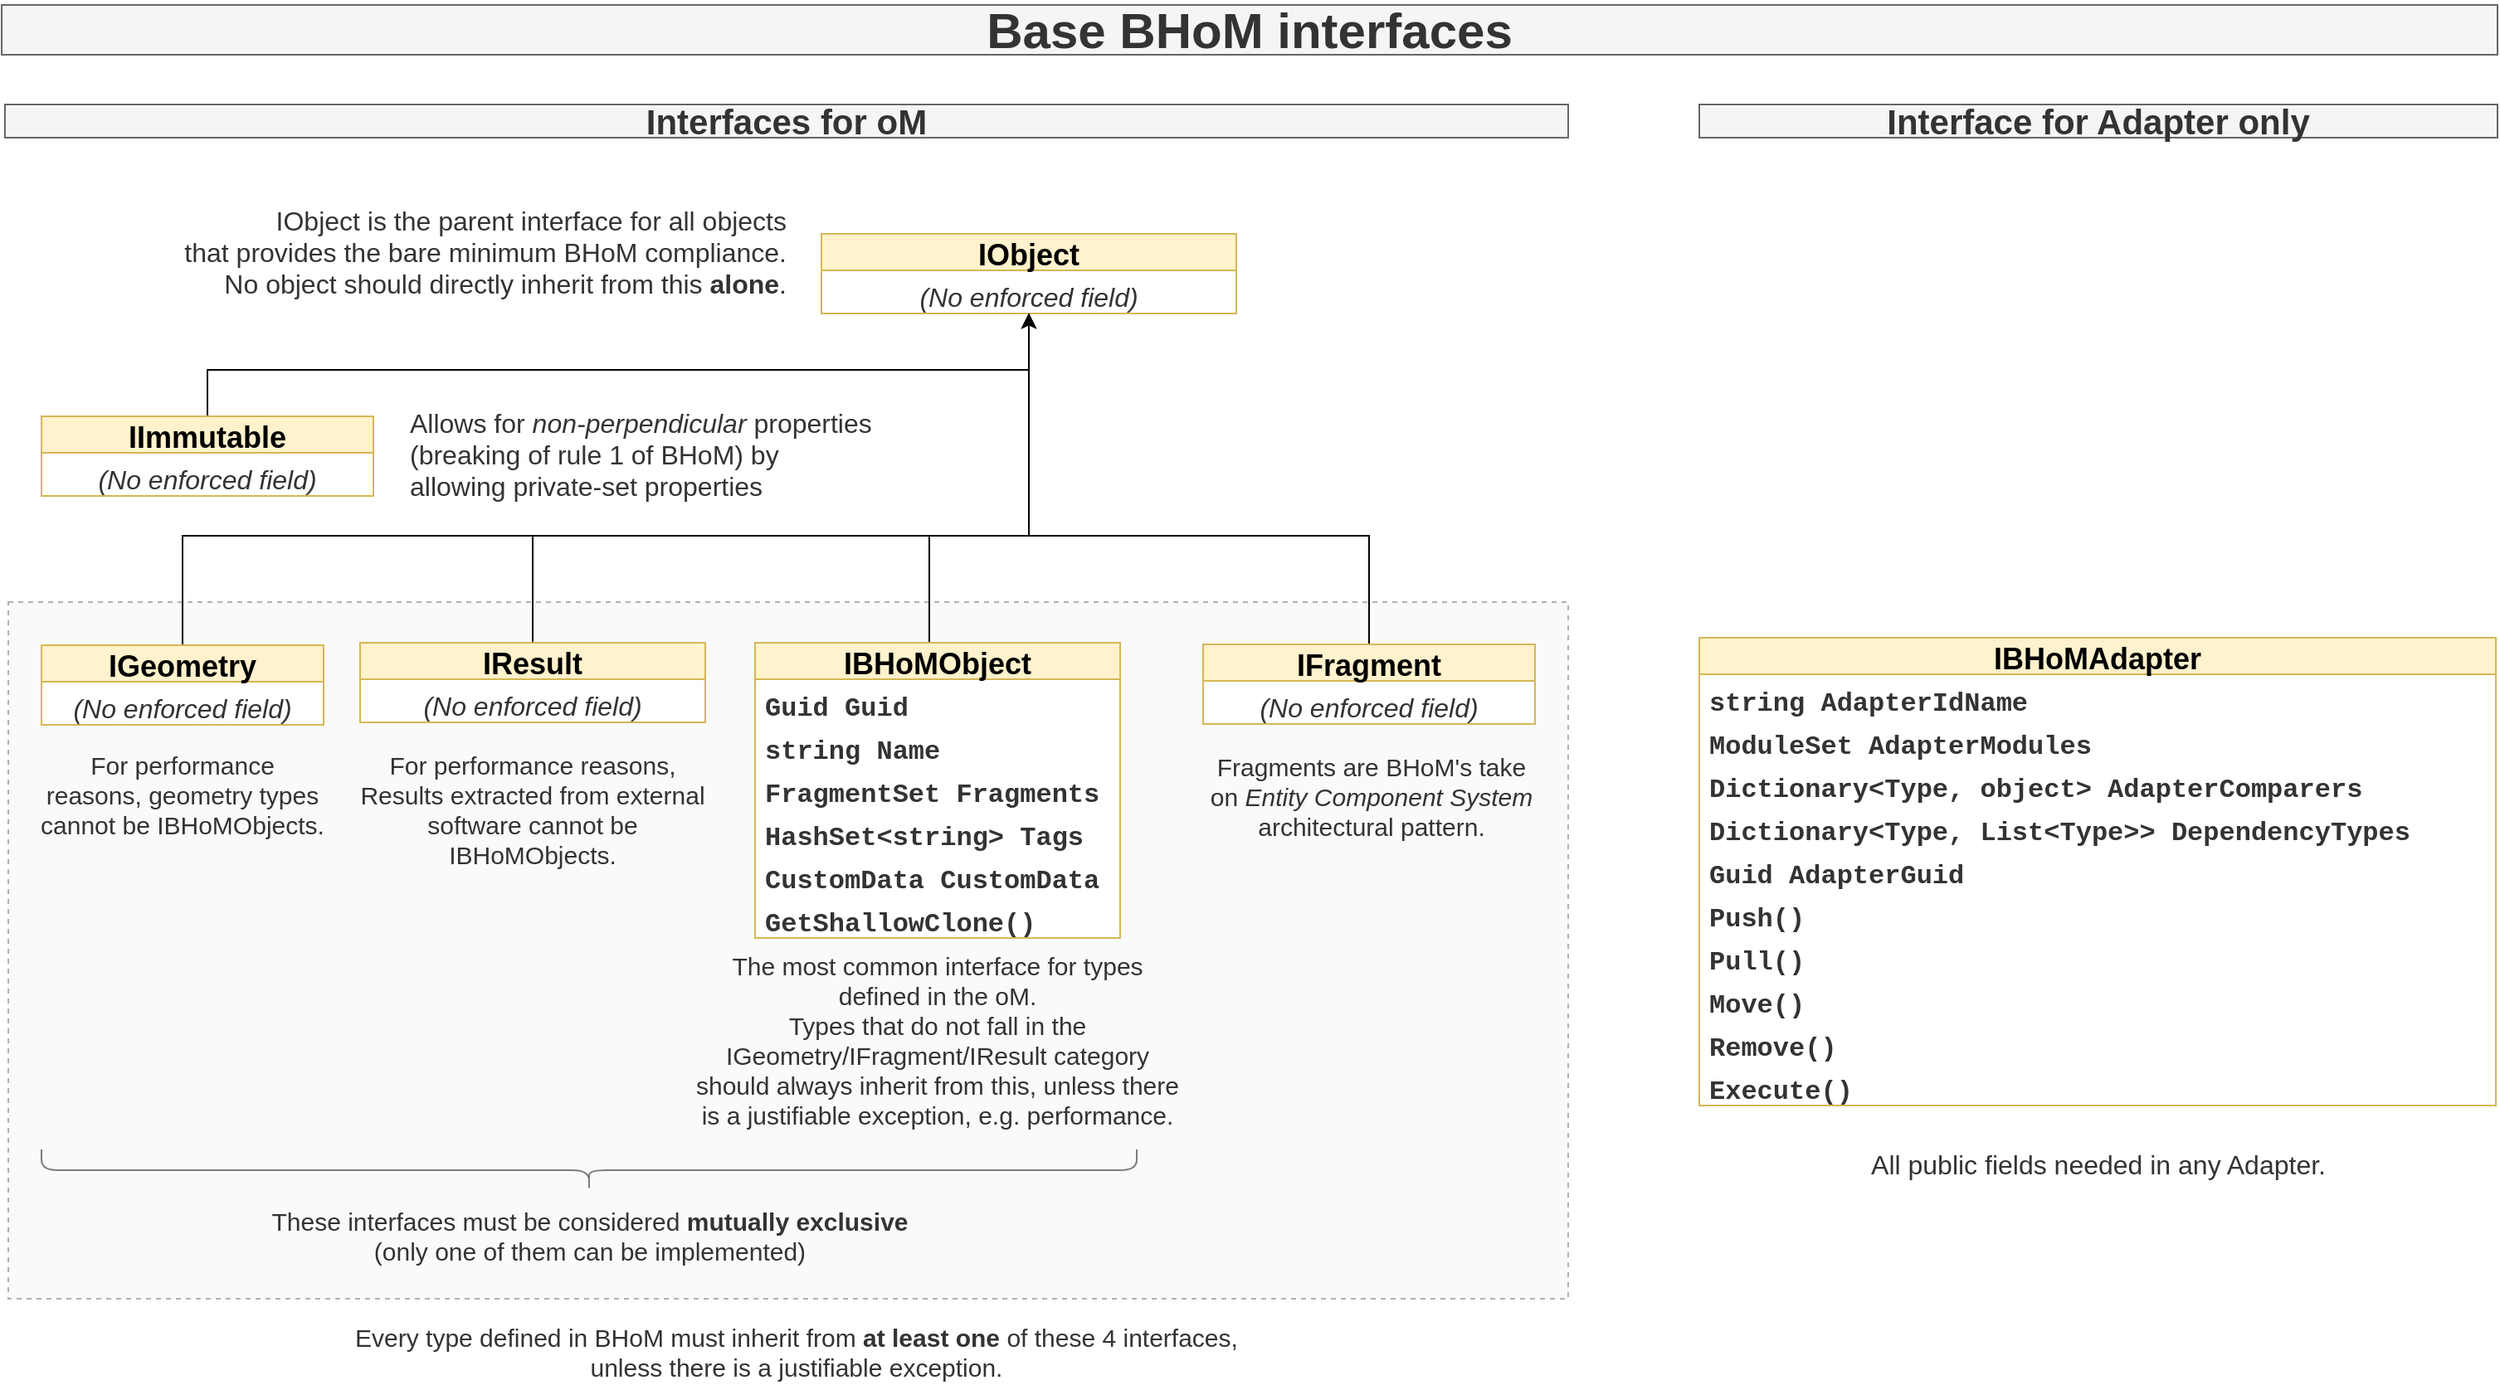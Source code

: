 <mxfile version="20.8.10" type="device"><diagram id="4eugG7ct3kkNetZOQ4vb" name="Page-1"><mxGraphModel dx="315" dy="-1345" grid="0" gridSize="10" guides="1" tooltips="1" connect="1" arrows="1" fold="1" page="1" pageScale="1" pageWidth="1654" pageHeight="1169" math="0" shadow="0"><root><mxCell id="0"/><mxCell id="1" parent="0"/><mxCell id="YLcxzy04PKIFec4a5XNv-1" value="" style="rounded=0;whiteSpace=wrap;html=1;fontSize=16;fillColor=#f5f5f5;dashed=1;strokeColor=#666666;fontColor=#333333;opacity=50;" parent="1" vertex="1"><mxGeometry x="1720" y="2810" width="940" height="420" as="geometry"/></mxCell><mxCell id="sFiZNeBmbXofeYs4cSLK-2" value="IObject" style="swimlane;fontStyle=1;childLayout=stackLayout;horizontal=1;startSize=22;fillColor=#fff2cc;horizontalStack=0;resizeParent=1;resizeParentMax=0;resizeLast=0;collapsible=1;marginBottom=0;swimlaneFillColor=#ffffff;align=center;fontSize=18;strokeColor=#d6b656;" parent="1" vertex="1"><mxGeometry x="2210" y="2588" width="250" height="48" as="geometry"><mxRectangle x="2290" y="2586" width="90" height="30" as="alternateBounds"/></mxGeometry></mxCell><mxCell id="sFiZNeBmbXofeYs4cSLK-4" value="(No enforced field)" style="text;strokeColor=none;fillColor=none;spacingLeft=4;spacingRight=4;overflow=hidden;rotatable=0;points=[[0,0.5],[1,0.5]];portConstraint=eastwest;fontSize=16;fontColor=#333333;fontStyle=2;align=center;" parent="sFiZNeBmbXofeYs4cSLK-2" vertex="1"><mxGeometry y="22" width="250" height="26" as="geometry"/></mxCell><mxCell id="sFiZNeBmbXofeYs4cSLK-5" value="IBHoMAdapter" style="swimlane;fontStyle=1;childLayout=stackLayout;horizontal=1;startSize=22;fillColor=#fff2cc;horizontalStack=0;resizeParent=1;resizeParentMax=0;resizeLast=0;collapsible=1;marginBottom=0;swimlaneFillColor=#ffffff;align=center;fontSize=18;strokeColor=#d6b656;" parent="1" vertex="1"><mxGeometry x="2739" y="2831.5" width="480" height="282" as="geometry"/></mxCell><mxCell id="sFiZNeBmbXofeYs4cSLK-18" value="string AdapterIdName" style="text;strokeColor=none;fillColor=none;spacingLeft=4;spacingRight=4;overflow=hidden;rotatable=0;points=[[0,0.5],[1,0.5]];portConstraint=eastwest;fontSize=16;fontColor=#333333;fontStyle=1;fontFamily=Courier New;" parent="sFiZNeBmbXofeYs4cSLK-5" vertex="1"><mxGeometry y="22" width="480" height="26" as="geometry"/></mxCell><mxCell id="sFiZNeBmbXofeYs4cSLK-26" value="ModuleSet AdapterModules" style="text;strokeColor=none;fillColor=none;spacingLeft=4;spacingRight=4;overflow=hidden;rotatable=0;points=[[0,0.5],[1,0.5]];portConstraint=eastwest;fontSize=16;fontColor=#333333;fontStyle=1;fontFamily=Courier New;" parent="sFiZNeBmbXofeYs4cSLK-5" vertex="1"><mxGeometry y="48" width="480" height="26" as="geometry"/></mxCell><mxCell id="sFiZNeBmbXofeYs4cSLK-27" value="Dictionary&lt;Type, object&gt; AdapterComparers" style="text;strokeColor=none;fillColor=none;spacingLeft=4;spacingRight=4;overflow=hidden;rotatable=0;points=[[0,0.5],[1,0.5]];portConstraint=eastwest;fontSize=16;fontColor=#333333;fontStyle=1;fontFamily=Courier New;" parent="sFiZNeBmbXofeYs4cSLK-5" vertex="1"><mxGeometry y="74" width="480" height="26" as="geometry"/></mxCell><mxCell id="sFiZNeBmbXofeYs4cSLK-28" value="Dictionary&lt;Type, List&lt;Type&gt;&gt; DependencyTypes" style="text;strokeColor=none;fillColor=none;spacingLeft=4;spacingRight=4;overflow=hidden;rotatable=0;points=[[0,0.5],[1,0.5]];portConstraint=eastwest;fontSize=16;fontColor=#333333;fontStyle=1;fontFamily=Courier New;" parent="sFiZNeBmbXofeYs4cSLK-5" vertex="1"><mxGeometry y="100" width="480" height="26" as="geometry"/></mxCell><mxCell id="sFiZNeBmbXofeYs4cSLK-29" value="Guid AdapterGuid" style="text;strokeColor=none;fillColor=none;spacingLeft=4;spacingRight=4;overflow=hidden;rotatable=0;points=[[0,0.5],[1,0.5]];portConstraint=eastwest;fontSize=16;fontColor=#333333;fontStyle=1;fontFamily=Courier New;" parent="sFiZNeBmbXofeYs4cSLK-5" vertex="1"><mxGeometry y="126" width="480" height="26" as="geometry"/></mxCell><mxCell id="sFiZNeBmbXofeYs4cSLK-30" value="Push()" style="text;strokeColor=none;fillColor=none;spacingLeft=4;spacingRight=4;overflow=hidden;rotatable=0;points=[[0,0.5],[1,0.5]];portConstraint=eastwest;fontSize=16;fontColor=#333333;fontStyle=1;fontFamily=Courier New;" parent="sFiZNeBmbXofeYs4cSLK-5" vertex="1"><mxGeometry y="152" width="480" height="26" as="geometry"/></mxCell><mxCell id="sFiZNeBmbXofeYs4cSLK-38" value="Pull()" style="text;strokeColor=none;fillColor=none;spacingLeft=4;spacingRight=4;overflow=hidden;rotatable=0;points=[[0,0.5],[1,0.5]];portConstraint=eastwest;fontSize=16;fontColor=#333333;fontStyle=1;fontFamily=Courier New;" parent="sFiZNeBmbXofeYs4cSLK-5" vertex="1"><mxGeometry y="178" width="480" height="26" as="geometry"/></mxCell><mxCell id="sFiZNeBmbXofeYs4cSLK-39" value="Move()" style="text;strokeColor=none;fillColor=none;spacingLeft=4;spacingRight=4;overflow=hidden;rotatable=0;points=[[0,0.5],[1,0.5]];portConstraint=eastwest;fontSize=16;fontColor=#333333;fontStyle=1;fontFamily=Courier New;" parent="sFiZNeBmbXofeYs4cSLK-5" vertex="1"><mxGeometry y="204" width="480" height="26" as="geometry"/></mxCell><mxCell id="sFiZNeBmbXofeYs4cSLK-40" value="Remove()" style="text;strokeColor=none;fillColor=none;spacingLeft=4;spacingRight=4;overflow=hidden;rotatable=0;points=[[0,0.5],[1,0.5]];portConstraint=eastwest;fontSize=16;fontColor=#333333;fontStyle=1;fontFamily=Courier New;" parent="sFiZNeBmbXofeYs4cSLK-5" vertex="1"><mxGeometry y="230" width="480" height="26" as="geometry"/></mxCell><mxCell id="sFiZNeBmbXofeYs4cSLK-41" value="Execute()" style="text;strokeColor=none;fillColor=none;spacingLeft=4;spacingRight=4;overflow=hidden;rotatable=0;points=[[0,0.5],[1,0.5]];portConstraint=eastwest;fontSize=16;fontColor=#333333;fontStyle=1;fontFamily=Courier New;" parent="sFiZNeBmbXofeYs4cSLK-5" vertex="1"><mxGeometry y="256" width="480" height="26" as="geometry"/></mxCell><mxCell id="YLcxzy04PKIFec4a5XNv-10" style="edgeStyle=orthogonalEdgeStyle;rounded=0;orthogonalLoop=1;jettySize=auto;html=1;entryX=0.5;entryY=1;entryDx=0;entryDy=0;fontSize=16;exitX=0.5;exitY=0;exitDx=0;exitDy=0;" parent="1" source="sFiZNeBmbXofeYs4cSLK-7" target="sFiZNeBmbXofeYs4cSLK-2" edge="1"><mxGeometry relative="1" as="geometry"><Array as="points"><mxPoint x="2275" y="2770"/><mxPoint x="2335" y="2770"/></Array></mxGeometry></mxCell><mxCell id="sFiZNeBmbXofeYs4cSLK-7" value="IBHoMObject" style="swimlane;fontStyle=1;childLayout=stackLayout;horizontal=1;startSize=22;fillColor=#fff2cc;horizontalStack=0;resizeParent=1;resizeParentMax=0;resizeLast=0;collapsible=1;marginBottom=0;swimlaneFillColor=#ffffff;align=center;fontSize=18;strokeColor=#d6b656;" parent="1" vertex="1"><mxGeometry x="2170" y="2834.5" width="220" height="178" as="geometry"><mxRectangle x="1720" y="2690" width="140" height="30" as="alternateBounds"/></mxGeometry></mxCell><mxCell id="sFiZNeBmbXofeYs4cSLK-8" value="Guid Guid " style="text;strokeColor=none;fillColor=none;spacingLeft=4;spacingRight=4;overflow=hidden;rotatable=0;points=[[0,0.5],[1,0.5]];portConstraint=eastwest;fontSize=16;fontColor=#333333;fontStyle=1;fontFamily=Courier New;" parent="sFiZNeBmbXofeYs4cSLK-7" vertex="1"><mxGeometry y="22" width="220" height="26" as="geometry"/></mxCell><mxCell id="sFiZNeBmbXofeYs4cSLK-12" value="string Name " style="text;strokeColor=none;fillColor=none;spacingLeft=4;spacingRight=4;overflow=hidden;rotatable=0;points=[[0,0.5],[1,0.5]];portConstraint=eastwest;fontSize=16;fontColor=#333333;fontStyle=1;fontFamily=Courier New;" parent="sFiZNeBmbXofeYs4cSLK-7" vertex="1"><mxGeometry y="48" width="220" height="26" as="geometry"/></mxCell><mxCell id="sFiZNeBmbXofeYs4cSLK-11" value="FragmentSet Fragments " style="text;strokeColor=none;fillColor=none;spacingLeft=4;spacingRight=4;overflow=hidden;rotatable=0;points=[[0,0.5],[1,0.5]];portConstraint=eastwest;fontSize=16;fontColor=#333333;fontStyle=1;fontFamily=Courier New;" parent="sFiZNeBmbXofeYs4cSLK-7" vertex="1"><mxGeometry y="74" width="220" height="26" as="geometry"/></mxCell><mxCell id="sFiZNeBmbXofeYs4cSLK-13" value="HashSet&lt;string&gt; Tags" style="text;strokeColor=none;fillColor=none;spacingLeft=4;spacingRight=4;overflow=hidden;rotatable=0;points=[[0,0.5],[1,0.5]];portConstraint=eastwest;fontSize=16;fontColor=#333333;fontStyle=1;fontFamily=Courier New;" parent="sFiZNeBmbXofeYs4cSLK-7" vertex="1"><mxGeometry y="100" width="220" height="26" as="geometry"/></mxCell><mxCell id="sFiZNeBmbXofeYs4cSLK-14" value="CustomData CustomData" style="text;strokeColor=none;fillColor=none;spacingLeft=4;spacingRight=4;overflow=hidden;rotatable=0;points=[[0,0.5],[1,0.5]];portConstraint=eastwest;fontSize=16;fontColor=#333333;fontStyle=1;fontFamily=Courier New;" parent="sFiZNeBmbXofeYs4cSLK-7" vertex="1"><mxGeometry y="126" width="220" height="26" as="geometry"/></mxCell><mxCell id="sFiZNeBmbXofeYs4cSLK-15" value="GetShallowClone()" style="text;strokeColor=none;fillColor=none;spacingLeft=4;spacingRight=4;overflow=hidden;rotatable=0;points=[[0,0.5],[1,0.5]];portConstraint=eastwest;fontSize=16;fontColor=#333333;fontStyle=1;fontFamily=Courier New;" parent="sFiZNeBmbXofeYs4cSLK-7" vertex="1"><mxGeometry y="152" width="220" height="26" as="geometry"/></mxCell><mxCell id="YLcxzy04PKIFec4a5XNv-8" style="edgeStyle=orthogonalEdgeStyle;rounded=0;orthogonalLoop=1;jettySize=auto;html=1;entryX=0.5;entryY=1;entryDx=0;entryDy=0;fontSize=16;" parent="1" source="sFiZNeBmbXofeYs4cSLK-46" target="sFiZNeBmbXofeYs4cSLK-2" edge="1"><mxGeometry relative="1" as="geometry"><Array as="points"><mxPoint x="1825" y="2770"/><mxPoint x="2335" y="2770"/></Array></mxGeometry></mxCell><mxCell id="sFiZNeBmbXofeYs4cSLK-46" value="IGeometry" style="swimlane;fontStyle=1;childLayout=stackLayout;horizontal=1;startSize=22;fillColor=#fff2cc;horizontalStack=0;resizeParent=1;resizeParentMax=0;resizeLast=0;collapsible=1;marginBottom=0;swimlaneFillColor=#ffffff;align=center;fontSize=18;strokeColor=#d6b656;" parent="1" vertex="1"><mxGeometry x="1740" y="2836" width="170" height="48" as="geometry"><mxRectangle x="1375" y="2694" width="120" height="30" as="alternateBounds"/></mxGeometry></mxCell><mxCell id="sFiZNeBmbXofeYs4cSLK-72" value="(No enforced field)" style="text;strokeColor=none;fillColor=none;spacingLeft=4;spacingRight=4;overflow=hidden;rotatable=0;points=[[0,0.5],[1,0.5]];portConstraint=eastwest;fontSize=16;fontColor=#333333;fontStyle=2;align=center;" parent="sFiZNeBmbXofeYs4cSLK-46" vertex="1"><mxGeometry y="22" width="170" height="26" as="geometry"/></mxCell><mxCell id="YLcxzy04PKIFec4a5XNv-9" style="edgeStyle=orthogonalEdgeStyle;rounded=0;orthogonalLoop=1;jettySize=auto;html=1;entryX=0.5;entryY=1;entryDx=0;entryDy=0;fontSize=16;exitX=0.5;exitY=0;exitDx=0;exitDy=0;" parent="1" source="sFiZNeBmbXofeYs4cSLK-58" target="sFiZNeBmbXofeYs4cSLK-2" edge="1"><mxGeometry relative="1" as="geometry"><Array as="points"><mxPoint x="2036" y="2770"/><mxPoint x="2335" y="2770"/></Array></mxGeometry></mxCell><mxCell id="sFiZNeBmbXofeYs4cSLK-58" value="IResult" style="swimlane;fontStyle=1;childLayout=stackLayout;horizontal=1;startSize=22;fillColor=#fff2cc;horizontalStack=0;resizeParent=1;resizeParentMax=0;resizeLast=0;collapsible=1;marginBottom=0;swimlaneFillColor=#ffffff;align=center;fontSize=18;strokeColor=#d6b656;" parent="1" vertex="1"><mxGeometry x="1932" y="2834.5" width="208" height="48" as="geometry"><mxRectangle x="1170" y="2690" width="90" height="30" as="alternateBounds"/></mxGeometry></mxCell><mxCell id="YLcxzy04PKIFec4a5XNv-16" value="(No enforced field)" style="text;strokeColor=none;fillColor=none;spacingLeft=4;spacingRight=4;overflow=hidden;rotatable=0;points=[[0,0.5],[1,0.5]];portConstraint=eastwest;fontSize=16;fontColor=#333333;fontStyle=2;align=center;" parent="sFiZNeBmbXofeYs4cSLK-58" vertex="1"><mxGeometry y="22" width="208" height="26" as="geometry"/></mxCell><mxCell id="YLcxzy04PKIFec4a5XNv-11" style="edgeStyle=orthogonalEdgeStyle;rounded=0;orthogonalLoop=1;jettySize=auto;html=1;entryX=0.5;entryY=1;entryDx=0;entryDy=0;fontSize=16;" parent="1" source="sFiZNeBmbXofeYs4cSLK-60" target="sFiZNeBmbXofeYs4cSLK-2" edge="1"><mxGeometry relative="1" as="geometry"><Array as="points"><mxPoint x="2540" y="2770"/><mxPoint x="2335" y="2770"/></Array></mxGeometry></mxCell><mxCell id="sFiZNeBmbXofeYs4cSLK-60" value="IFragment" style="swimlane;fontStyle=1;childLayout=stackLayout;horizontal=1;startSize=22;fillColor=#fff2cc;horizontalStack=0;resizeParent=1;resizeParentMax=0;resizeLast=0;collapsible=1;marginBottom=0;swimlaneFillColor=#ffffff;align=center;fontSize=18;strokeColor=#d6b656;" parent="1" vertex="1"><mxGeometry x="2440" y="2835.5" width="200" height="48" as="geometry"><mxRectangle x="960" y="2694" width="110" height="30" as="alternateBounds"/></mxGeometry></mxCell><mxCell id="sFiZNeBmbXofeYs4cSLK-73" value="(No enforced field)" style="text;strokeColor=none;fillColor=none;spacingLeft=4;spacingRight=4;overflow=hidden;rotatable=0;points=[[0,0.5],[1,0.5]];portConstraint=eastwest;fontSize=16;fontColor=#333333;fontStyle=2;align=center;" parent="sFiZNeBmbXofeYs4cSLK-60" vertex="1"><mxGeometry y="22" width="200" height="26" as="geometry"/></mxCell><mxCell id="sFiZNeBmbXofeYs4cSLK-62" value="Interfaces for oM" style="text;html=1;strokeColor=#666666;fillColor=#f5f5f5;align=center;verticalAlign=middle;whiteSpace=wrap;rounded=0;fontFamily=Helvetica;fontSize=21;fontColor=#333333;fontStyle=1" parent="1" vertex="1"><mxGeometry x="1718" y="2510" width="942" height="20" as="geometry"/></mxCell><mxCell id="sFiZNeBmbXofeYs4cSLK-63" value="Interface for Adapter only" style="text;html=1;strokeColor=#666666;fillColor=#f5f5f5;align=center;verticalAlign=middle;whiteSpace=wrap;rounded=0;fontFamily=Helvetica;fontSize=21;fontColor=#333333;fontStyle=1" parent="1" vertex="1"><mxGeometry x="2739" y="2510" width="481" height="20" as="geometry"/></mxCell><mxCell id="sFiZNeBmbXofeYs4cSLK-64" value="&lt;font style=&quot;font-size: 16px&quot;&gt;IObject is the parent interface for all objects&lt;br&gt;that provides the bare minimum BHoM compliance.&lt;br style=&quot;font-size: 16px&quot;&gt;&lt;span style=&quot;font-size: 16px ; text-align: center&quot;&gt;No object should directly inherit from this &lt;b&gt;alone&lt;/b&gt;.&lt;/span&gt;&lt;br style=&quot;font-size: 16px&quot;&gt;&lt;/font&gt;" style="text;html=1;strokeColor=none;fillColor=none;align=right;verticalAlign=middle;whiteSpace=wrap;rounded=0;fontFamily=Helvetica;fontSize=16;fontColor=#333333;" parent="1" vertex="1"><mxGeometry x="1765" y="2576" width="426" height="46" as="geometry"/></mxCell><mxCell id="sFiZNeBmbXofeYs4cSLK-65" value="&lt;font style=&quot;font-size: 15px&quot;&gt;The most common interface for types defined in the oM.&lt;br style=&quot;font-size: 15px&quot;&gt;Types that do not fall in the IGeometry/IFragment/IResult category should always inherit from this, unless there is a justifiable exception, e.g. performance.&lt;br style=&quot;font-size: 15px&quot;&gt;&lt;/font&gt;" style="text;html=1;strokeColor=none;fillColor=none;align=center;verticalAlign=top;whiteSpace=wrap;rounded=0;fontFamily=Helvetica;fontSize=15;fontColor=#333333;spacing=0;" parent="1" vertex="1"><mxGeometry x="2135" y="3016" width="290" height="135" as="geometry"/></mxCell><mxCell id="YLcxzy04PKIFec4a5XNv-12" style="edgeStyle=orthogonalEdgeStyle;rounded=0;orthogonalLoop=1;jettySize=auto;html=1;fontSize=16;" parent="1" source="sFiZNeBmbXofeYs4cSLK-67" target="sFiZNeBmbXofeYs4cSLK-2" edge="1"><mxGeometry relative="1" as="geometry"><Array as="points"><mxPoint x="1840" y="2670"/><mxPoint x="2335" y="2670"/></Array></mxGeometry></mxCell><mxCell id="sFiZNeBmbXofeYs4cSLK-67" value="IImmutable" style="swimlane;fontStyle=1;childLayout=stackLayout;horizontal=1;startSize=22;fillColor=#fff2cc;horizontalStack=0;resizeParent=1;resizeParentMax=0;resizeLast=0;collapsible=1;marginBottom=0;swimlaneFillColor=#ffffff;align=center;fontSize=18;strokeColor=#d6b656;" parent="1" vertex="1"><mxGeometry x="1740" y="2698" width="200" height="48" as="geometry"><mxRectangle x="1930" y="2608" width="110" height="30" as="alternateBounds"/></mxGeometry></mxCell><mxCell id="sFiZNeBmbXofeYs4cSLK-70" value="(No enforced field)" style="text;strokeColor=none;fillColor=none;spacingLeft=4;spacingRight=4;overflow=hidden;rotatable=0;points=[[0,0.5],[1,0.5]];portConstraint=eastwest;fontSize=16;fontColor=#333333;fontStyle=2;align=center;" parent="sFiZNeBmbXofeYs4cSLK-67" vertex="1"><mxGeometry y="22" width="200" height="26" as="geometry"/></mxCell><mxCell id="sFiZNeBmbXofeYs4cSLK-68" value="&lt;font style=&quot;font-size: 30px;&quot;&gt;&lt;b style=&quot;font-size: 30px;&quot;&gt;Base BHoM interfaces&lt;/b&gt;&lt;/font&gt;" style="text;html=1;align=center;verticalAlign=middle;whiteSpace=wrap;rounded=0;fontFamily=Helvetica;fontSize=30;fillColor=#f5f5f5;strokeColor=#666666;fontColor=#333333;" parent="1" vertex="1"><mxGeometry x="1716" y="2450" width="1504" height="30" as="geometry"/></mxCell><mxCell id="sFiZNeBmbXofeYs4cSLK-69" value="&lt;span style=&quot;font-size: 16px&quot;&gt;Allows for &lt;i&gt;non-perpendicular&lt;/i&gt; properties &lt;br style=&quot;font-size: 16px&quot;&gt;(breaking of rule 1 of BHoM) by allowing private-set properties&lt;br style=&quot;font-size: 16px&quot;&gt;&lt;/span&gt;" style="text;html=1;strokeColor=none;fillColor=none;align=left;verticalAlign=middle;whiteSpace=wrap;rounded=0;fontFamily=Helvetica;fontSize=16;fontColor=#333333;" parent="1" vertex="1"><mxGeometry x="1960" y="2696" width="281" height="50" as="geometry"/></mxCell><mxCell id="sFiZNeBmbXofeYs4cSLK-78" value="&lt;span style=&quot;font-size: 16px&quot;&gt;All public fields needed in any Adapter.&lt;br&gt;&lt;/span&gt;&lt;span style=&quot;color: rgb(0 , 0 , 0) ; font-family: &amp;#34;helvetica&amp;#34; , &amp;#34;arial&amp;#34; , sans-serif ; font-size: 0px ; white-space: nowrap&quot;&gt;%3CmxGraphModel%3E%3Croot%3E%3CmxCell%20id%3D%220%22%2F%3E%3CmxCell%20id%3D%221%22%20parent%3D%220%22%2F%3E%3CmxCell%20id%3D%222%22%20value%3D%22%26lt%3Bfont%20style%3D%26quot%3Bfont-size%3A%2016px%26quot%3B%26gt%3BIBHoMObject%20is%20for%26amp%3Bnbsp%3B%26lt%3B%2Ffont%26gt%3B%22%20style%3D%22text%3Bhtml%3D1%3BstrokeColor%3Dnone%3BfillColor%3Dnone%3Balign%3Dcenter%3BverticalAlign%3Dtop%3BwhiteSpace%3Dwrap%3Brounded%3D0%3BfontFamily%3DHelvetica%3BfontSize%3D21%3BfontColor%3D%23333333%3Bspacing%3D0%3B%22%20vertex%3D%221%22%20parent%3D%221%22%3E%3CmxGeometry%20x%3D%222348%22%20y%3D%223016%22%20width%3D%22290%22%20height%3D%22135%22%20as%3D%22geometry%22%2F%3E%3C%2FmxCell%3E%3C%2Froot%3E%3C%2FmxGraphModel%3E&lt;/span&gt;&lt;span style=&quot;font-size: 16px&quot;&gt;&lt;br&gt;&lt;/span&gt;" style="text;html=1;strokeColor=none;fillColor=none;align=center;verticalAlign=top;whiteSpace=wrap;rounded=0;fontFamily=Helvetica;fontSize=21;fontColor=#333333;spacing=0;" parent="1" vertex="1"><mxGeometry x="2739" y="3130" width="481" height="50" as="geometry"/></mxCell><mxCell id="sFiZNeBmbXofeYs4cSLK-79" value="&lt;font style=&quot;font-size: 15px;&quot;&gt;For performance reasons, geometry types cannot be IBHoMObjects.&lt;br style=&quot;font-size: 15px;&quot;&gt;&lt;/font&gt;" style="text;html=1;strokeColor=none;fillColor=none;align=center;verticalAlign=top;whiteSpace=wrap;rounded=0;fontFamily=Helvetica;fontSize=15;fontColor=#333333;spacing=0;" parent="1" vertex="1"><mxGeometry x="1740" y="2895" width="170" height="65" as="geometry"/></mxCell><mxCell id="sFiZNeBmbXofeYs4cSLK-80" value="Fragments are BHoM's take on &lt;i&gt;Entity Component System&lt;/i&gt;&lt;br&gt;architectural pattern." style="text;html=1;strokeColor=none;fillColor=none;align=center;verticalAlign=top;whiteSpace=wrap;rounded=0;fontFamily=Helvetica;fontSize=15;fontColor=#333333;spacing=0;" parent="1" vertex="1"><mxGeometry x="2440" y="2896" width="203" height="65" as="geometry"/></mxCell><mxCell id="sFiZNeBmbXofeYs4cSLK-81" value="For performance reasons, Results extracted from external software cannot be IBHoMObjects." style="text;html=1;strokeColor=none;fillColor=none;align=center;verticalAlign=top;whiteSpace=wrap;rounded=0;fontFamily=Helvetica;fontSize=15;fontColor=#333333;spacing=0;" parent="1" vertex="1"><mxGeometry x="1932" y="2895" width="208" height="95.5" as="geometry"/></mxCell><mxCell id="YLcxzy04PKIFec4a5XNv-2" value="&lt;font style=&quot;font-size: 15px&quot;&gt;Every type defined in BHoM must inherit from &lt;b&gt;at least one&lt;/b&gt; of these 4 interfaces,&lt;br&gt;unless there is a justifiable exception.&lt;br style=&quot;font-size: 15px&quot;&gt;&lt;/font&gt;" style="text;html=1;strokeColor=none;fillColor=none;align=center;verticalAlign=top;whiteSpace=wrap;rounded=0;fontFamily=Helvetica;fontSize=15;fontColor=#333333;spacing=0;" parent="1" vertex="1"><mxGeometry x="1920" y="3240" width="550" height="39" as="geometry"/></mxCell><mxCell id="YLcxzy04PKIFec4a5XNv-6" value="" style="shape=curlyBracket;whiteSpace=wrap;html=1;rounded=1;fillColor=none;fontSize=16;opacity=50;rotation=-90;" parent="1" vertex="1"><mxGeometry x="2057.5" y="2822.5" width="25" height="660" as="geometry"/></mxCell><mxCell id="YLcxzy04PKIFec4a5XNv-7" value="&lt;font style=&quot;font-size: 15px&quot;&gt;These interfaces must be considered&amp;nbsp;&lt;b&gt;mutually exclusive&lt;/b&gt;&lt;br&gt;(only one of them can be implemented)&lt;br style=&quot;font-size: 15px&quot;&gt;&lt;/font&gt;" style="text;html=1;strokeColor=none;fillColor=none;align=center;verticalAlign=top;whiteSpace=wrap;rounded=0;fontFamily=Helvetica;fontSize=15;fontColor=#333333;spacing=0;" parent="1" vertex="1"><mxGeometry x="1832.75" y="3170" width="474.5" height="39" as="geometry"/></mxCell></root></mxGraphModel></diagram></mxfile>
